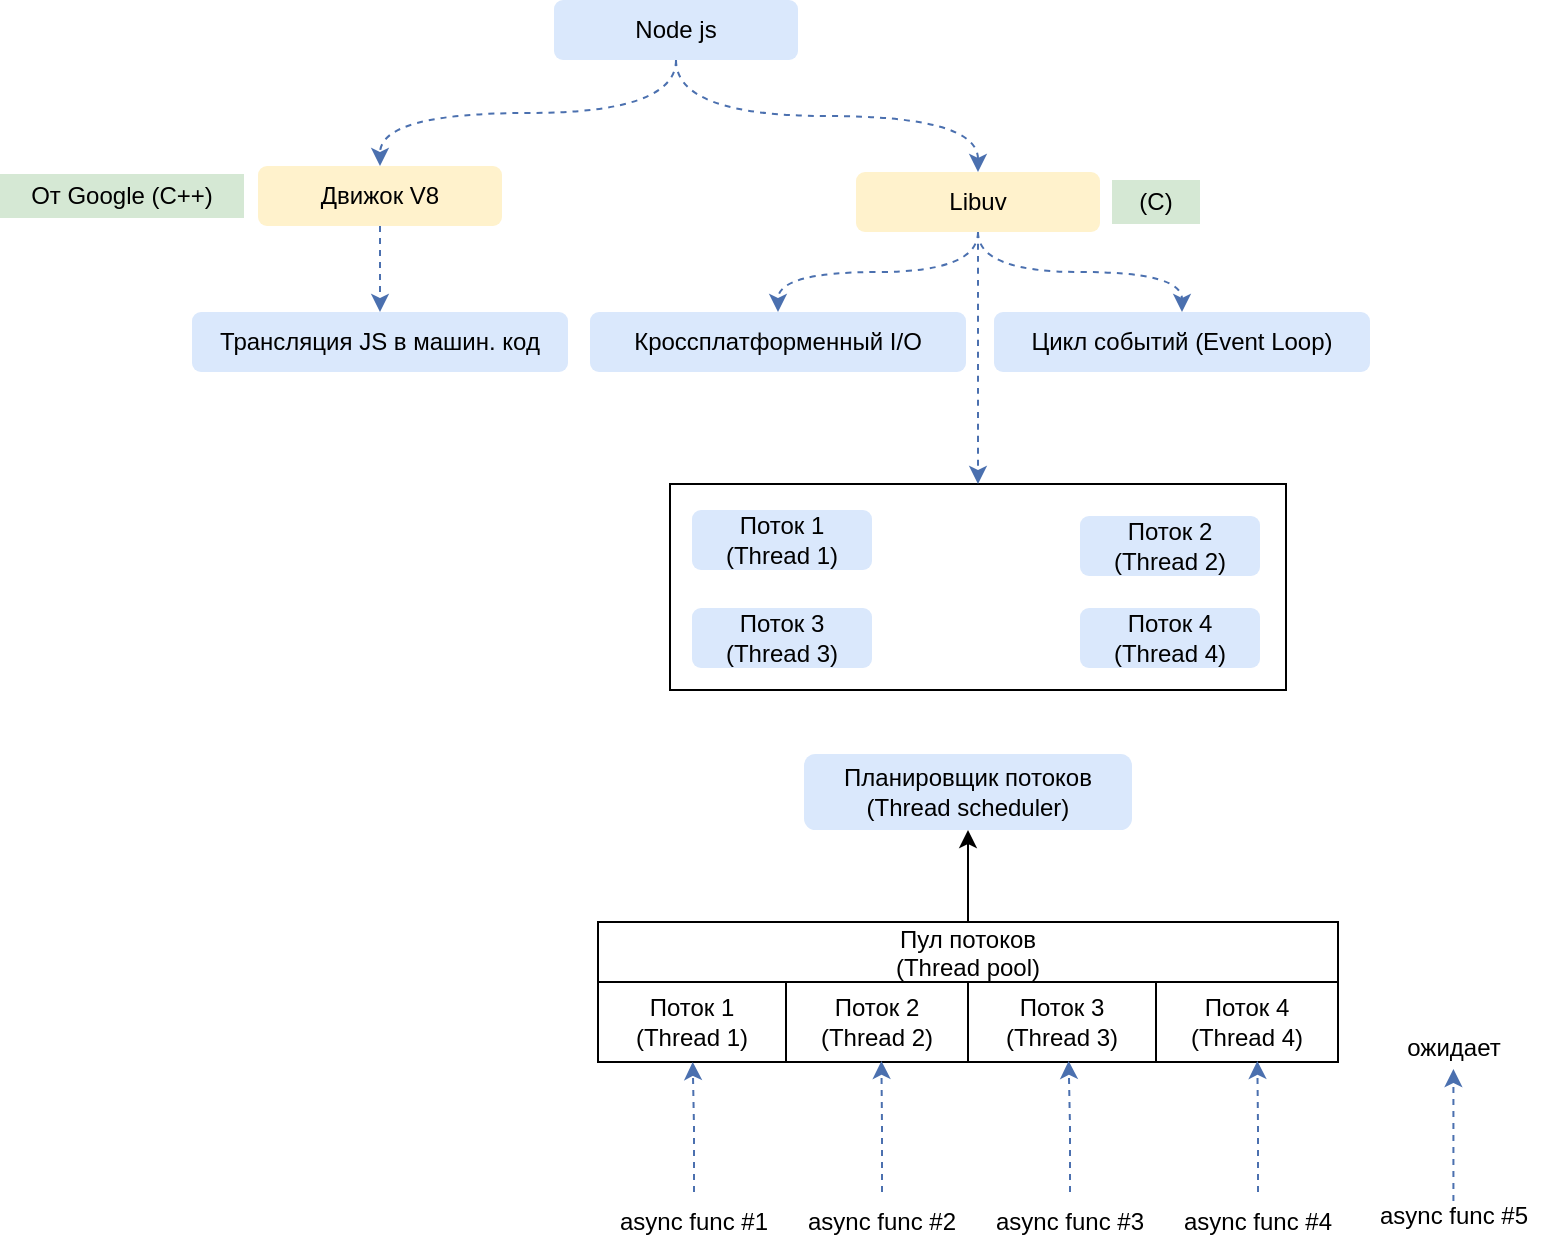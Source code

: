 <mxfile version="22.0.8" type="github" pages="4">
  <diagram name="Base" id="uNHvLHQPSVbSWbd0O0wI">
    <mxGraphModel dx="1509" dy="833" grid="0" gridSize="10" guides="1" tooltips="1" connect="1" arrows="1" fold="1" page="0" pageScale="1" pageWidth="827" pageHeight="1169" math="0" shadow="0">
      <root>
        <mxCell id="0" />
        <mxCell id="1" parent="0" />
        <mxCell id="MT1I-urq5Gg_1Ct_jJ3w-66" value="" style="rounded=0;whiteSpace=wrap;html=1;fillColor=none;" parent="1" vertex="1">
          <mxGeometry x="398" y="492" width="308" height="103" as="geometry" />
        </mxCell>
        <mxCell id="dCpth_l864fCatFrI4OX-4" style="edgeStyle=orthogonalEdgeStyle;rounded=0;orthogonalLoop=1;jettySize=auto;html=1;entryX=0.5;entryY=0;entryDx=0;entryDy=0;elbow=vertical;curved=1;dashed=1;fillColor=#1ba1e2;strokeColor=#4B70AF;exitX=0.5;exitY=1;exitDx=0;exitDy=0;" parent="1" source="dCpth_l864fCatFrI4OX-1" target="dCpth_l864fCatFrI4OX-2" edge="1">
          <mxGeometry relative="1" as="geometry" />
        </mxCell>
        <mxCell id="dCpth_l864fCatFrI4OX-1" value="Node js" style="text;html=1;strokeColor=none;fillColor=#dae8fc;align=center;verticalAlign=middle;whiteSpace=wrap;rounded=1;" parent="1" vertex="1">
          <mxGeometry x="340" y="250" width="122" height="30" as="geometry" />
        </mxCell>
        <mxCell id="MT1I-urq5Gg_1Ct_jJ3w-2" style="edgeStyle=orthogonalEdgeStyle;rounded=0;orthogonalLoop=1;jettySize=auto;html=1;entryX=0.5;entryY=0;entryDx=0;entryDy=0;strokeColor=#4B70AF;dashed=1;fillColor=#1ba1e2;" parent="1" source="dCpth_l864fCatFrI4OX-2" target="MT1I-urq5Gg_1Ct_jJ3w-1" edge="1">
          <mxGeometry relative="1" as="geometry" />
        </mxCell>
        <mxCell id="dCpth_l864fCatFrI4OX-2" value="Движок V8" style="text;html=1;strokeColor=none;fillColor=#fff2cc;align=center;verticalAlign=middle;whiteSpace=wrap;rounded=1;" parent="1" vertex="1">
          <mxGeometry x="192" y="333" width="122" height="30" as="geometry" />
        </mxCell>
        <mxCell id="MT1I-urq5Gg_1Ct_jJ3w-5" style="edgeStyle=orthogonalEdgeStyle;rounded=0;orthogonalLoop=1;jettySize=auto;html=1;entryX=0.5;entryY=0;entryDx=0;entryDy=0;strokeColor=#4B70AF;dashed=1;fillColor=#1ba1e2;curved=1;" parent="1" source="dCpth_l864fCatFrI4OX-3" target="MT1I-urq5Gg_1Ct_jJ3w-3" edge="1">
          <mxGeometry relative="1" as="geometry" />
        </mxCell>
        <mxCell id="MT1I-urq5Gg_1Ct_jJ3w-6" style="edgeStyle=orthogonalEdgeStyle;rounded=0;orthogonalLoop=1;jettySize=auto;html=1;entryX=0.5;entryY=0;entryDx=0;entryDy=0;strokeColor=#4B70AF;dashed=1;fillColor=#1ba1e2;curved=1;" parent="1" source="dCpth_l864fCatFrI4OX-3" target="MT1I-urq5Gg_1Ct_jJ3w-4" edge="1">
          <mxGeometry relative="1" as="geometry" />
        </mxCell>
        <mxCell id="MT1I-urq5Gg_1Ct_jJ3w-67" style="edgeStyle=orthogonalEdgeStyle;rounded=0;orthogonalLoop=1;jettySize=auto;html=1;entryX=0.5;entryY=0;entryDx=0;entryDy=0;strokeColor=#4B70AF;dashed=1;fillColor=#1ba1e2;curved=1;" parent="1" source="dCpth_l864fCatFrI4OX-3" target="MT1I-urq5Gg_1Ct_jJ3w-66" edge="1">
          <mxGeometry relative="1" as="geometry" />
        </mxCell>
        <mxCell id="dCpth_l864fCatFrI4OX-3" value="Libuv" style="text;html=1;strokeColor=none;fillColor=#fff2cc;align=center;verticalAlign=middle;whiteSpace=wrap;rounded=1;" parent="1" vertex="1">
          <mxGeometry x="491" y="336" width="122" height="30" as="geometry" />
        </mxCell>
        <mxCell id="dCpth_l864fCatFrI4OX-6" style="edgeStyle=orthogonalEdgeStyle;rounded=0;orthogonalLoop=1;jettySize=auto;html=1;entryX=0.5;entryY=0;entryDx=0;entryDy=0;elbow=vertical;curved=1;dashed=1;fillColor=#1ba1e2;strokeColor=#4B70AF;exitX=0.5;exitY=1;exitDx=0;exitDy=0;" parent="1" source="dCpth_l864fCatFrI4OX-1" target="dCpth_l864fCatFrI4OX-3" edge="1">
          <mxGeometry relative="1" as="geometry">
            <mxPoint x="422" y="290" as="sourcePoint" />
            <mxPoint x="291" y="339" as="targetPoint" />
          </mxGeometry>
        </mxCell>
        <mxCell id="dCpth_l864fCatFrI4OX-7" value="От Google (C++)" style="text;html=1;strokeColor=none;fillColor=#d5e8d4;align=center;verticalAlign=middle;whiteSpace=wrap;rounded=0;" parent="1" vertex="1">
          <mxGeometry x="63" y="337" width="122" height="22" as="geometry" />
        </mxCell>
        <mxCell id="dCpth_l864fCatFrI4OX-8" value="(C)" style="text;html=1;strokeColor=none;fillColor=#d5e8d4;align=center;verticalAlign=middle;whiteSpace=wrap;rounded=0;" parent="1" vertex="1">
          <mxGeometry x="619" y="340" width="44" height="22" as="geometry" />
        </mxCell>
        <mxCell id="MT1I-urq5Gg_1Ct_jJ3w-1" value="Трансляция JS в машин. код" style="text;html=1;strokeColor=none;fillColor=#dae8fc;align=center;verticalAlign=middle;whiteSpace=wrap;rounded=1;" parent="1" vertex="1">
          <mxGeometry x="159" y="406" width="188" height="30" as="geometry" />
        </mxCell>
        <mxCell id="MT1I-urq5Gg_1Ct_jJ3w-3" value="Кроссплатформенный I/O" style="text;html=1;strokeColor=none;fillColor=#dae8fc;align=center;verticalAlign=middle;whiteSpace=wrap;rounded=1;" parent="1" vertex="1">
          <mxGeometry x="358" y="406" width="188" height="30" as="geometry" />
        </mxCell>
        <mxCell id="MT1I-urq5Gg_1Ct_jJ3w-4" value="Цикл событий (Event Loop)" style="text;html=1;strokeColor=none;fillColor=#dae8fc;align=center;verticalAlign=middle;whiteSpace=wrap;rounded=1;" parent="1" vertex="1">
          <mxGeometry x="560" y="406" width="188" height="30" as="geometry" />
        </mxCell>
        <mxCell id="MT1I-urq5Gg_1Ct_jJ3w-62" value="Поток 1&lt;br&gt;(Thread 1)" style="text;html=1;strokeColor=none;fillColor=#dae8fc;align=center;verticalAlign=middle;whiteSpace=wrap;rounded=1;" parent="1" vertex="1">
          <mxGeometry x="409" y="505" width="90" height="30" as="geometry" />
        </mxCell>
        <mxCell id="MT1I-urq5Gg_1Ct_jJ3w-63" value="Поток 2&lt;br&gt;(Thread 2)" style="text;html=1;strokeColor=none;fillColor=#dae8fc;align=center;verticalAlign=middle;whiteSpace=wrap;rounded=1;" parent="1" vertex="1">
          <mxGeometry x="603" y="508" width="90" height="30" as="geometry" />
        </mxCell>
        <mxCell id="MT1I-urq5Gg_1Ct_jJ3w-64" value="Поток 3&lt;br&gt;(Thread 3)" style="text;html=1;strokeColor=none;fillColor=#dae8fc;align=center;verticalAlign=middle;whiteSpace=wrap;rounded=1;" parent="1" vertex="1">
          <mxGeometry x="409" y="554" width="90" height="30" as="geometry" />
        </mxCell>
        <mxCell id="MT1I-urq5Gg_1Ct_jJ3w-65" value="Поток 4&lt;br&gt;(Thread 4)" style="text;html=1;strokeColor=none;fillColor=#dae8fc;align=center;verticalAlign=middle;whiteSpace=wrap;rounded=1;" parent="1" vertex="1">
          <mxGeometry x="603" y="554" width="90" height="30" as="geometry" />
        </mxCell>
        <mxCell id="MT1I-urq5Gg_1Ct_jJ3w-68" value="Планировщик потоков&lt;br&gt;(Thread scheduler)" style="text;html=1;strokeColor=none;fillColor=#dae8fc;align=center;verticalAlign=middle;whiteSpace=wrap;rounded=1;" parent="1" vertex="1">
          <mxGeometry x="465" y="627" width="164" height="38" as="geometry" />
        </mxCell>
        <mxCell id="MT1I-urq5Gg_1Ct_jJ3w-97" style="edgeStyle=orthogonalEdgeStyle;rounded=0;orthogonalLoop=1;jettySize=auto;html=1;entryX=0.5;entryY=1;entryDx=0;entryDy=0;" parent="1" source="MT1I-urq5Gg_1Ct_jJ3w-91" target="MT1I-urq5Gg_1Ct_jJ3w-68" edge="1">
          <mxGeometry relative="1" as="geometry" />
        </mxCell>
        <mxCell id="MT1I-urq5Gg_1Ct_jJ3w-91" value="Пул потоков&#xa;(Thread pool)" style="shape=table;startSize=30;container=1;collapsible=0;childLayout=tableLayout;" parent="1" vertex="1">
          <mxGeometry x="362" y="711" width="370" height="70" as="geometry" />
        </mxCell>
        <mxCell id="MT1I-urq5Gg_1Ct_jJ3w-92" value="" style="shape=tableRow;horizontal=0;startSize=0;swimlaneHead=0;swimlaneBody=0;strokeColor=inherit;top=0;left=0;bottom=0;right=0;collapsible=0;dropTarget=0;fillColor=none;points=[[0,0.5],[1,0.5]];portConstraint=eastwest;" parent="MT1I-urq5Gg_1Ct_jJ3w-91" vertex="1">
          <mxGeometry y="30" width="370" height="40" as="geometry" />
        </mxCell>
        <mxCell id="MT1I-urq5Gg_1Ct_jJ3w-93" value="Поток 1&lt;br&gt;(Thread 1)" style="shape=partialRectangle;html=1;whiteSpace=wrap;connectable=0;strokeColor=inherit;overflow=hidden;fillColor=none;top=0;left=0;bottom=0;right=0;pointerEvents=1;" parent="MT1I-urq5Gg_1Ct_jJ3w-92" vertex="1">
          <mxGeometry width="94" height="40" as="geometry">
            <mxRectangle width="94" height="40" as="alternateBounds" />
          </mxGeometry>
        </mxCell>
        <mxCell id="MT1I-urq5Gg_1Ct_jJ3w-94" value="Поток 2&lt;br style=&quot;border-color: var(--border-color);&quot;&gt;(Thread 2)" style="shape=partialRectangle;html=1;whiteSpace=wrap;connectable=0;strokeColor=inherit;overflow=hidden;fillColor=none;top=0;left=0;bottom=0;right=0;pointerEvents=1;" parent="MT1I-urq5Gg_1Ct_jJ3w-92" vertex="1">
          <mxGeometry x="94" width="91" height="40" as="geometry">
            <mxRectangle width="91" height="40" as="alternateBounds" />
          </mxGeometry>
        </mxCell>
        <mxCell id="MT1I-urq5Gg_1Ct_jJ3w-95" value="Поток 3&lt;br style=&quot;border-color: var(--border-color);&quot;&gt;(Thread 3)" style="shape=partialRectangle;html=1;whiteSpace=wrap;connectable=0;strokeColor=inherit;overflow=hidden;fillColor=none;top=0;left=0;bottom=0;right=0;pointerEvents=1;" parent="MT1I-urq5Gg_1Ct_jJ3w-92" vertex="1">
          <mxGeometry x="185" width="94" height="40" as="geometry">
            <mxRectangle width="94" height="40" as="alternateBounds" />
          </mxGeometry>
        </mxCell>
        <mxCell id="MT1I-urq5Gg_1Ct_jJ3w-96" value="Поток 4&lt;br style=&quot;border-color: var(--border-color);&quot;&gt;(Thread 4)" style="shape=partialRectangle;html=1;whiteSpace=wrap;connectable=0;strokeColor=inherit;overflow=hidden;fillColor=none;top=0;left=0;bottom=0;right=0;pointerEvents=1;" parent="MT1I-urq5Gg_1Ct_jJ3w-92" vertex="1">
          <mxGeometry x="279" width="91" height="40" as="geometry">
            <mxRectangle width="91" height="40" as="alternateBounds" />
          </mxGeometry>
        </mxCell>
        <mxCell id="MT1I-urq5Gg_1Ct_jJ3w-98" value="async func #1" style="text;html=1;strokeColor=none;fillColor=none;align=center;verticalAlign=middle;whiteSpace=wrap;rounded=0;" parent="1" vertex="1">
          <mxGeometry x="367" y="846" width="86" height="30" as="geometry" />
        </mxCell>
        <mxCell id="MT1I-urq5Gg_1Ct_jJ3w-101" value="async func #2" style="text;html=1;strokeColor=none;fillColor=none;align=center;verticalAlign=middle;whiteSpace=wrap;rounded=0;" parent="1" vertex="1">
          <mxGeometry x="461" y="846" width="86" height="30" as="geometry" />
        </mxCell>
        <mxCell id="MT1I-urq5Gg_1Ct_jJ3w-102" value="async func #3" style="text;html=1;strokeColor=none;fillColor=none;align=center;verticalAlign=middle;whiteSpace=wrap;rounded=0;" parent="1" vertex="1">
          <mxGeometry x="555" y="846" width="86" height="30" as="geometry" />
        </mxCell>
        <mxCell id="MT1I-urq5Gg_1Ct_jJ3w-103" value="async func #4" style="text;html=1;strokeColor=none;fillColor=none;align=center;verticalAlign=middle;whiteSpace=wrap;rounded=0;" parent="1" vertex="1">
          <mxGeometry x="649" y="846" width="86" height="30" as="geometry" />
        </mxCell>
        <mxCell id="MT1I-urq5Gg_1Ct_jJ3w-104" style="edgeStyle=orthogonalEdgeStyle;rounded=0;orthogonalLoop=1;jettySize=auto;html=1;entryX=0.128;entryY=1;entryDx=0;entryDy=0;entryPerimeter=0;strokeColor=#4B70AF;dashed=1;fillColor=#1ba1e2;" parent="1" source="MT1I-urq5Gg_1Ct_jJ3w-98" target="MT1I-urq5Gg_1Ct_jJ3w-92" edge="1">
          <mxGeometry relative="1" as="geometry" />
        </mxCell>
        <mxCell id="MT1I-urq5Gg_1Ct_jJ3w-105" style="edgeStyle=orthogonalEdgeStyle;rounded=0;orthogonalLoop=1;jettySize=auto;html=1;entryX=0.383;entryY=0.986;entryDx=0;entryDy=0;entryPerimeter=0;strokeColor=#4B70AF;dashed=1;fillColor=#1ba1e2;" parent="1" source="MT1I-urq5Gg_1Ct_jJ3w-101" target="MT1I-urq5Gg_1Ct_jJ3w-92" edge="1">
          <mxGeometry relative="1" as="geometry" />
        </mxCell>
        <mxCell id="MT1I-urq5Gg_1Ct_jJ3w-106" style="edgeStyle=orthogonalEdgeStyle;rounded=0;orthogonalLoop=1;jettySize=auto;html=1;entryX=0.636;entryY=0.986;entryDx=0;entryDy=0;entryPerimeter=0;strokeColor=#4B70AF;dashed=1;fillColor=#1ba1e2;" parent="1" source="MT1I-urq5Gg_1Ct_jJ3w-102" target="MT1I-urq5Gg_1Ct_jJ3w-92" edge="1">
          <mxGeometry relative="1" as="geometry" />
        </mxCell>
        <mxCell id="MT1I-urq5Gg_1Ct_jJ3w-107" style="edgeStyle=orthogonalEdgeStyle;rounded=0;orthogonalLoop=1;jettySize=auto;html=1;entryX=0.891;entryY=0.986;entryDx=0;entryDy=0;entryPerimeter=0;strokeColor=#4B70AF;dashed=1;fillColor=#1ba1e2;" parent="1" source="MT1I-urq5Gg_1Ct_jJ3w-103" target="MT1I-urq5Gg_1Ct_jJ3w-92" edge="1">
          <mxGeometry relative="1" as="geometry" />
        </mxCell>
        <mxCell id="MT1I-urq5Gg_1Ct_jJ3w-108" value="async func #5" style="text;html=1;strokeColor=none;fillColor=none;align=center;verticalAlign=middle;whiteSpace=wrap;rounded=0;" parent="1" vertex="1">
          <mxGeometry x="747" y="843" width="86" height="30" as="geometry" />
        </mxCell>
        <mxCell id="MT1I-urq5Gg_1Ct_jJ3w-109" style="edgeStyle=orthogonalEdgeStyle;rounded=0;orthogonalLoop=1;jettySize=auto;html=1;entryX=0.891;entryY=0.986;entryDx=0;entryDy=0;entryPerimeter=0;strokeColor=#4B70AF;dashed=1;fillColor=#1ba1e2;" parent="1" edge="1">
          <mxGeometry relative="1" as="geometry">
            <mxPoint x="789.71" y="850.5" as="sourcePoint" />
            <mxPoint x="789.71" y="784.5" as="targetPoint" />
          </mxGeometry>
        </mxCell>
        <mxCell id="MT1I-urq5Gg_1Ct_jJ3w-110" value="ожидает" style="text;html=1;strokeColor=none;fillColor=none;align=center;verticalAlign=middle;whiteSpace=wrap;rounded=0;" parent="1" vertex="1">
          <mxGeometry x="747" y="759" width="86" height="30" as="geometry" />
        </mxCell>
      </root>
    </mxGraphModel>
  </diagram>
  <diagram id="3XLNBCu2wZNsjVtBBPG6" name="Потоки">
    <mxGraphModel dx="634" dy="791" grid="0" gridSize="10" guides="1" tooltips="1" connect="1" arrows="1" fold="1" page="0" pageScale="1" pageWidth="827" pageHeight="1169" math="0" shadow="0">
      <root>
        <mxCell id="0" />
        <mxCell id="1" parent="0" />
        <mxCell id="OXsj21ffFN1zFa57V4xB-1" value="" style="rounded=0;whiteSpace=wrap;html=1;fillColor=none;" vertex="1" parent="1">
          <mxGeometry x="1306" y="318" width="349" height="39" as="geometry" />
        </mxCell>
        <mxCell id="OXsj21ffFN1zFa57V4xB-2" value="" style="rounded=0;whiteSpace=wrap;html=1;fillColor=none;" vertex="1" parent="1">
          <mxGeometry x="1295" y="637.5" width="414" height="39" as="geometry" />
        </mxCell>
        <mxCell id="OXsj21ffFN1zFa57V4xB-3" value="Блокирующий ввод/вывод. Многопоточность" style="text;html=1;strokeColor=none;fillColor=#d5e8d4;align=center;verticalAlign=middle;whiteSpace=wrap;rounded=1;" vertex="1" parent="1">
          <mxGeometry x="1062" y="263" width="274" height="30" as="geometry" />
        </mxCell>
        <mxCell id="OXsj21ffFN1zFa57V4xB-4" style="edgeStyle=orthogonalEdgeStyle;rounded=0;orthogonalLoop=1;jettySize=auto;html=1;entryX=0;entryY=0.5;entryDx=0;entryDy=0;strokeColor=#4B70AF;dashed=1;fillColor=#1ba1e2;curved=1;" edge="1" parent="1" source="OXsj21ffFN1zFa57V4xB-7" target="OXsj21ffFN1zFa57V4xB-1">
          <mxGeometry relative="1" as="geometry" />
        </mxCell>
        <mxCell id="OXsj21ffFN1zFa57V4xB-5" style="edgeStyle=orthogonalEdgeStyle;rounded=0;orthogonalLoop=1;jettySize=auto;html=1;entryX=0;entryY=0.5;entryDx=0;entryDy=0;strokeColor=#4B70AF;dashed=1;fillColor=#1ba1e2;curved=1;" edge="1" parent="1" source="OXsj21ffFN1zFa57V4xB-7" target="OXsj21ffFN1zFa57V4xB-19">
          <mxGeometry relative="1" as="geometry" />
        </mxCell>
        <mxCell id="OXsj21ffFN1zFa57V4xB-6" style="edgeStyle=orthogonalEdgeStyle;rounded=0;orthogonalLoop=1;jettySize=auto;html=1;entryX=0;entryY=0.5;entryDx=0;entryDy=0;strokeColor=#4B70AF;dashed=1;fillColor=#1ba1e2;curved=1;" edge="1" parent="1" source="OXsj21ffFN1zFa57V4xB-7" target="OXsj21ffFN1zFa57V4xB-20">
          <mxGeometry relative="1" as="geometry" />
        </mxCell>
        <mxCell id="OXsj21ffFN1zFa57V4xB-7" value="Сервер" style="text;html=1;strokeColor=none;fillColor=#fff2cc;align=center;verticalAlign=middle;whiteSpace=wrap;rounded=1;fontStyle=1" vertex="1" parent="1">
          <mxGeometry x="1147" y="316" width="122" height="176" as="geometry" />
        </mxCell>
        <mxCell id="OXsj21ffFN1zFa57V4xB-8" value="" style="endArrow=classic;html=1;rounded=0;entryX=0;entryY=0.25;entryDx=0;entryDy=0;" edge="1" parent="1" target="OXsj21ffFN1zFa57V4xB-7">
          <mxGeometry width="50" height="50" relative="1" as="geometry">
            <mxPoint x="1076" y="360" as="sourcePoint" />
            <mxPoint x="1128" y="359" as="targetPoint" />
          </mxGeometry>
        </mxCell>
        <mxCell id="OXsj21ffFN1zFa57V4xB-9" value="Соединение 1" style="edgeLabel;html=1;align=center;verticalAlign=middle;resizable=0;points=[];" vertex="1" connectable="0" parent="OXsj21ffFN1zFa57V4xB-8">
          <mxGeometry x="-0.132" y="-1" relative="1" as="geometry">
            <mxPoint x="-9" y="-13" as="offset" />
          </mxGeometry>
        </mxCell>
        <mxCell id="OXsj21ffFN1zFa57V4xB-10" value="" style="endArrow=classic;html=1;rounded=0;entryX=0;entryY=0.25;entryDx=0;entryDy=0;" edge="1" parent="1">
          <mxGeometry width="50" height="50" relative="1" as="geometry">
            <mxPoint x="1076" y="399" as="sourcePoint" />
            <mxPoint x="1147" y="399" as="targetPoint" />
          </mxGeometry>
        </mxCell>
        <mxCell id="OXsj21ffFN1zFa57V4xB-11" value="Соединение 2" style="edgeLabel;html=1;align=center;verticalAlign=middle;resizable=0;points=[];" vertex="1" connectable="0" parent="OXsj21ffFN1zFa57V4xB-10">
          <mxGeometry x="-0.132" y="-1" relative="1" as="geometry">
            <mxPoint x="-9" y="-13" as="offset" />
          </mxGeometry>
        </mxCell>
        <mxCell id="OXsj21ffFN1zFa57V4xB-12" value="" style="endArrow=classic;html=1;rounded=0;entryX=0;entryY=0.25;entryDx=0;entryDy=0;" edge="1" parent="1">
          <mxGeometry width="50" height="50" relative="1" as="geometry">
            <mxPoint x="1076" y="443" as="sourcePoint" />
            <mxPoint x="1147" y="443" as="targetPoint" />
          </mxGeometry>
        </mxCell>
        <mxCell id="OXsj21ffFN1zFa57V4xB-13" value="Соединение 3" style="edgeLabel;html=1;align=center;verticalAlign=middle;resizable=0;points=[];" vertex="1" connectable="0" parent="OXsj21ffFN1zFa57V4xB-12">
          <mxGeometry x="-0.132" y="-1" relative="1" as="geometry">
            <mxPoint x="-9" y="-13" as="offset" />
          </mxGeometry>
        </mxCell>
        <mxCell id="OXsj21ffFN1zFa57V4xB-14" value="Обработка данных 1" style="text;html=1;strokeColor=none;fillColor=#dae8fc;align=center;verticalAlign=middle;whiteSpace=wrap;rounded=1;" vertex="1" parent="1">
          <mxGeometry x="1309" y="322" width="145" height="30" as="geometry" />
        </mxCell>
        <mxCell id="OXsj21ffFN1zFa57V4xB-15" value="Поток 1 (Thread 1)" style="text;html=1;strokeColor=none;fillColor=none;align=center;verticalAlign=middle;whiteSpace=wrap;rounded=0;" vertex="1" parent="1">
          <mxGeometry x="1310" y="292" width="116" height="30" as="geometry" />
        </mxCell>
        <mxCell id="OXsj21ffFN1zFa57V4xB-16" value="Обработка данных 2" style="text;html=1;strokeColor=none;fillColor=#dae8fc;align=center;verticalAlign=middle;whiteSpace=wrap;rounded=1;" vertex="1" parent="1">
          <mxGeometry x="1505" y="322" width="145" height="30" as="geometry" />
        </mxCell>
        <mxCell id="OXsj21ffFN1zFa57V4xB-17" value="Обработка данных 3" style="text;html=1;strokeColor=none;fillColor=#dae8fc;align=center;verticalAlign=middle;whiteSpace=wrap;rounded=1;" vertex="1" parent="1">
          <mxGeometry x="1406" y="389" width="145" height="30" as="geometry" />
        </mxCell>
        <mxCell id="OXsj21ffFN1zFa57V4xB-18" value="Обработка данных 4" style="text;html=1;strokeColor=none;fillColor=#dae8fc;align=center;verticalAlign=middle;whiteSpace=wrap;rounded=1;" vertex="1" parent="1">
          <mxGeometry x="1310" y="455" width="145" height="30" as="geometry" />
        </mxCell>
        <mxCell id="OXsj21ffFN1zFa57V4xB-19" value="" style="rounded=0;whiteSpace=wrap;html=1;fillColor=none;" vertex="1" parent="1">
          <mxGeometry x="1306" y="384.5" width="349" height="39" as="geometry" />
        </mxCell>
        <mxCell id="OXsj21ffFN1zFa57V4xB-20" value="" style="rounded=0;whiteSpace=wrap;html=1;fillColor=none;" vertex="1" parent="1">
          <mxGeometry x="1306" y="450.5" width="349" height="39" as="geometry" />
        </mxCell>
        <mxCell id="OXsj21ffFN1zFa57V4xB-21" value="" style="rounded=0;whiteSpace=wrap;html=1;sketch=1;curveFitting=1;jiggle=2;fillColor=#f8cecc;strokeColor=#b85450;" vertex="1" parent="1">
          <mxGeometry x="1460" y="324.5" width="41" height="25" as="geometry" />
        </mxCell>
        <mxCell id="OXsj21ffFN1zFa57V4xB-22" value="" style="rounded=0;whiteSpace=wrap;html=1;sketch=1;curveFitting=1;jiggle=2;fillColor=#f8cecc;strokeColor=#b85450;" vertex="1" parent="1">
          <mxGeometry x="1310" y="391.5" width="87" height="25" as="geometry" />
        </mxCell>
        <mxCell id="OXsj21ffFN1zFa57V4xB-23" value="" style="rounded=0;whiteSpace=wrap;html=1;sketch=1;curveFitting=1;jiggle=2;fillColor=#f8cecc;strokeColor=#b85450;" vertex="1" parent="1">
          <mxGeometry x="1560" y="391.5" width="87" height="25" as="geometry" />
        </mxCell>
        <mxCell id="OXsj21ffFN1zFa57V4xB-24" value="" style="rounded=0;whiteSpace=wrap;html=1;sketch=1;curveFitting=1;jiggle=2;fillColor=#f8cecc;strokeColor=#b85450;" vertex="1" parent="1">
          <mxGeometry x="1460" y="457.5" width="188" height="25" as="geometry" />
        </mxCell>
        <mxCell id="OXsj21ffFN1zFa57V4xB-25" value="Неблокирующий ввод/вывод" style="text;html=1;strokeColor=none;fillColor=#d5e8d4;align=center;verticalAlign=middle;whiteSpace=wrap;rounded=1;" vertex="1" parent="1">
          <mxGeometry x="1051" y="516" width="187" height="30" as="geometry" />
        </mxCell>
        <mxCell id="OXsj21ffFN1zFa57V4xB-26" style="edgeStyle=orthogonalEdgeStyle;rounded=0;orthogonalLoop=1;jettySize=auto;html=1;entryX=0;entryY=0.5;entryDx=0;entryDy=0;strokeColor=#4B70AF;dashed=1;fillColor=#1ba1e2;curved=1;" edge="1" parent="1" source="OXsj21ffFN1zFa57V4xB-27" target="OXsj21ffFN1zFa57V4xB-2">
          <mxGeometry relative="1" as="geometry" />
        </mxCell>
        <mxCell id="OXsj21ffFN1zFa57V4xB-27" value="Сервер" style="text;html=1;strokeColor=none;fillColor=#fff2cc;align=center;verticalAlign=middle;whiteSpace=wrap;rounded=1;fontStyle=1" vertex="1" parent="1">
          <mxGeometry x="1136" y="569" width="122" height="176" as="geometry" />
        </mxCell>
        <mxCell id="OXsj21ffFN1zFa57V4xB-28" value="" style="endArrow=classic;html=1;rounded=0;entryX=0;entryY=0.25;entryDx=0;entryDy=0;" edge="1" parent="1" target="OXsj21ffFN1zFa57V4xB-27">
          <mxGeometry width="50" height="50" relative="1" as="geometry">
            <mxPoint x="1065" y="613" as="sourcePoint" />
            <mxPoint x="1117" y="612" as="targetPoint" />
          </mxGeometry>
        </mxCell>
        <mxCell id="OXsj21ffFN1zFa57V4xB-29" value="Соединение 1" style="edgeLabel;html=1;align=center;verticalAlign=middle;resizable=0;points=[];" vertex="1" connectable="0" parent="OXsj21ffFN1zFa57V4xB-28">
          <mxGeometry x="-0.132" y="-1" relative="1" as="geometry">
            <mxPoint x="-9" y="-13" as="offset" />
          </mxGeometry>
        </mxCell>
        <mxCell id="OXsj21ffFN1zFa57V4xB-30" value="" style="endArrow=classic;html=1;rounded=0;entryX=0;entryY=0.25;entryDx=0;entryDy=0;" edge="1" parent="1">
          <mxGeometry width="50" height="50" relative="1" as="geometry">
            <mxPoint x="1065" y="652" as="sourcePoint" />
            <mxPoint x="1136" y="652" as="targetPoint" />
          </mxGeometry>
        </mxCell>
        <mxCell id="OXsj21ffFN1zFa57V4xB-31" value="Соединение 2" style="edgeLabel;html=1;align=center;verticalAlign=middle;resizable=0;points=[];" vertex="1" connectable="0" parent="OXsj21ffFN1zFa57V4xB-30">
          <mxGeometry x="-0.132" y="-1" relative="1" as="geometry">
            <mxPoint x="-9" y="-13" as="offset" />
          </mxGeometry>
        </mxCell>
        <mxCell id="OXsj21ffFN1zFa57V4xB-32" value="" style="endArrow=classic;html=1;rounded=0;entryX=0;entryY=0.25;entryDx=0;entryDy=0;" edge="1" parent="1">
          <mxGeometry width="50" height="50" relative="1" as="geometry">
            <mxPoint x="1065" y="696" as="sourcePoint" />
            <mxPoint x="1136" y="696" as="targetPoint" />
          </mxGeometry>
        </mxCell>
        <mxCell id="OXsj21ffFN1zFa57V4xB-33" value="Соединение 3" style="edgeLabel;html=1;align=center;verticalAlign=middle;resizable=0;points=[];" vertex="1" connectable="0" parent="OXsj21ffFN1zFa57V4xB-32">
          <mxGeometry x="-0.132" y="-1" relative="1" as="geometry">
            <mxPoint x="-9" y="-13" as="offset" />
          </mxGeometry>
        </mxCell>
        <mxCell id="OXsj21ffFN1zFa57V4xB-34" value="Обработка данных 1" style="text;html=1;strokeColor=none;fillColor=#dae8fc;align=center;verticalAlign=middle;whiteSpace=wrap;rounded=1;" vertex="1" parent="1">
          <mxGeometry x="1302" y="642" width="126" height="30" as="geometry" />
        </mxCell>
        <mxCell id="OXsj21ffFN1zFa57V4xB-35" value="Главный поток (Main Thread)" style="text;html=1;strokeColor=none;fillColor=none;align=center;verticalAlign=middle;whiteSpace=wrap;rounded=0;" vertex="1" parent="1">
          <mxGeometry x="1295.5" y="603" width="178.5" height="30" as="geometry" />
        </mxCell>
        <mxCell id="OXsj21ffFN1zFa57V4xB-36" value="Поток 2 (Thread 2)" style="text;html=1;strokeColor=none;fillColor=none;align=center;verticalAlign=middle;whiteSpace=wrap;rounded=0;" vertex="1" parent="1">
          <mxGeometry x="1306" y="361.5" width="116" height="30" as="geometry" />
        </mxCell>
        <mxCell id="OXsj21ffFN1zFa57V4xB-37" value="Поток 3 (Thread 3)" style="text;html=1;strokeColor=none;fillColor=none;align=center;verticalAlign=middle;whiteSpace=wrap;rounded=0;" vertex="1" parent="1">
          <mxGeometry x="1306" y="427.5" width="116" height="30" as="geometry" />
        </mxCell>
        <mxCell id="OXsj21ffFN1zFa57V4xB-38" value="Обработка данных 2" style="text;html=1;strokeColor=none;fillColor=#dae8fc;align=center;verticalAlign=middle;whiteSpace=wrap;rounded=1;" vertex="1" parent="1">
          <mxGeometry x="1441" y="642" width="126" height="30" as="geometry" />
        </mxCell>
        <mxCell id="OXsj21ffFN1zFa57V4xB-39" value="Обработка данных 3" style="text;html=1;strokeColor=none;fillColor=#dae8fc;align=center;verticalAlign=middle;whiteSpace=wrap;rounded=1;" vertex="1" parent="1">
          <mxGeometry x="1579" y="642" width="126" height="30" as="geometry" />
        </mxCell>
        <mxCell id="OXsj21ffFN1zFa57V4xB-40" value="" style="rounded=0;whiteSpace=wrap;html=1;sketch=1;curveFitting=1;jiggle=2;fillColor=#f8cecc;strokeColor=#b85450;" vertex="1" parent="1">
          <mxGeometry x="1431" y="644.5" width="5" height="25" as="geometry" />
        </mxCell>
        <mxCell id="OXsj21ffFN1zFa57V4xB-41" value="" style="rounded=0;whiteSpace=wrap;html=1;sketch=1;curveFitting=1;jiggle=2;fillColor=#f8cecc;strokeColor=#b85450;" vertex="1" parent="1">
          <mxGeometry x="1570" y="644.5" width="5" height="25" as="geometry" />
        </mxCell>
      </root>
    </mxGraphModel>
  </diagram>
  <diagram id="0T8hxFrC3q7nJ-ngPYc3" name="Процессы">
    <mxGraphModel dx="193" dy="989" grid="0" gridSize="10" guides="1" tooltips="1" connect="1" arrows="1" fold="1" page="0" pageScale="1" pageWidth="827" pageHeight="1169" math="0" shadow="0">
      <root>
        <mxCell id="0" />
        <mxCell id="1" parent="0" />
        <mxCell id="So6UkYScIVDed7PasbUJ-1" style="edgeStyle=orthogonalEdgeStyle;rounded=0;orthogonalLoop=1;jettySize=auto;html=1;entryX=0.5;entryY=1;entryDx=0;entryDy=0;" edge="1" parent="1" source="So6UkYScIVDed7PasbUJ-3" target="So6UkYScIVDed7PasbUJ-32">
          <mxGeometry relative="1" as="geometry">
            <Array as="points">
              <mxPoint x="2001" y="518" />
              <mxPoint x="2457" y="518" />
            </Array>
          </mxGeometry>
        </mxCell>
        <mxCell id="So6UkYScIVDed7PasbUJ-2" value="2" style="edgeLabel;html=1;align=center;verticalAlign=middle;resizable=0;points=[];" vertex="1" connectable="0" parent="So6UkYScIVDed7PasbUJ-1">
          <mxGeometry x="-0.008" relative="1" as="geometry">
            <mxPoint as="offset" />
          </mxGeometry>
        </mxCell>
        <mxCell id="So6UkYScIVDed7PasbUJ-3" value="" style="rounded=0;whiteSpace=wrap;html=1;fillColor=none;" vertex="1" parent="1">
          <mxGeometry x="1875" y="402" width="251" height="97" as="geometry" />
        </mxCell>
        <mxCell id="So6UkYScIVDed7PasbUJ-4" style="edgeStyle=orthogonalEdgeStyle;rounded=0;orthogonalLoop=1;jettySize=auto;html=1;entryX=0.5;entryY=0;entryDx=0;entryDy=0;exitX=0;exitY=0.5;exitDx=0;exitDy=0;" edge="1" parent="1" source="So6UkYScIVDed7PasbUJ-6" target="So6UkYScIVDed7PasbUJ-3">
          <mxGeometry relative="1" as="geometry" />
        </mxCell>
        <mxCell id="So6UkYScIVDed7PasbUJ-5" value="1" style="edgeLabel;html=1;align=center;verticalAlign=middle;resizable=0;points=[];" vertex="1" connectable="0" parent="So6UkYScIVDed7PasbUJ-4">
          <mxGeometry x="-0.493" relative="1" as="geometry">
            <mxPoint x="1" y="-6" as="offset" />
          </mxGeometry>
        </mxCell>
        <mxCell id="So6UkYScIVDed7PasbUJ-6" value="" style="rounded=0;whiteSpace=wrap;html=1;fillColor=none;" vertex="1" parent="1">
          <mxGeometry x="2046" y="263" width="349" height="85" as="geometry" />
        </mxCell>
        <mxCell id="So6UkYScIVDed7PasbUJ-7" value="Приложение" style="text;html=1;strokeColor=none;fillColor=none;align=center;verticalAlign=middle;whiteSpace=wrap;rounded=0;" vertex="1" parent="1">
          <mxGeometry x="2190.5" y="263" width="60" height="30" as="geometry" />
        </mxCell>
        <mxCell id="So6UkYScIVDed7PasbUJ-8" value="Запрос ввода/вывода" style="text;html=1;strokeColor=none;fillColor=#dae8fc;align=center;verticalAlign=middle;whiteSpace=wrap;rounded=1;" vertex="1" parent="1">
          <mxGeometry x="2063" y="300" width="135" height="30" as="geometry" />
        </mxCell>
        <mxCell id="So6UkYScIVDed7PasbUJ-9" style="edgeStyle=orthogonalEdgeStyle;rounded=0;orthogonalLoop=1;jettySize=auto;html=1;entryX=1;entryY=0.5;entryDx=0;entryDy=0;" edge="1" parent="1" source="So6UkYScIVDed7PasbUJ-11" target="So6UkYScIVDed7PasbUJ-8">
          <mxGeometry relative="1" as="geometry" />
        </mxCell>
        <mxCell id="So6UkYScIVDed7PasbUJ-10" value="5b" style="edgeLabel;html=1;align=center;verticalAlign=middle;resizable=0;points=[];" vertex="1" connectable="0" parent="So6UkYScIVDed7PasbUJ-9">
          <mxGeometry x="0.237" relative="1" as="geometry">
            <mxPoint as="offset" />
          </mxGeometry>
        </mxCell>
        <mxCell id="So6UkYScIVDed7PasbUJ-11" value="Обработка" style="text;html=1;strokeColor=none;fillColor=#dae8fc;align=center;verticalAlign=middle;whiteSpace=wrap;rounded=1;" vertex="1" parent="1">
          <mxGeometry x="2260" y="300" width="91" height="30" as="geometry" />
        </mxCell>
        <mxCell id="So6UkYScIVDed7PasbUJ-12" value="Демультиплексор событий" style="text;html=1;strokeColor=none;fillColor=none;align=center;verticalAlign=middle;whiteSpace=wrap;rounded=0;" vertex="1" parent="1">
          <mxGeometry x="1912" y="405" width="177" height="14" as="geometry" />
        </mxCell>
        <mxCell id="So6UkYScIVDed7PasbUJ-13" value="" style="rounded=0;whiteSpace=wrap;html=1;fillColor=none;" vertex="1" parent="1">
          <mxGeometry x="1885.5" y="423.5" width="230" height="28" as="geometry" />
        </mxCell>
        <mxCell id="So6UkYScIVDed7PasbUJ-14" value="Реусрс" style="text;html=1;strokeColor=default;fillColor=none;align=center;verticalAlign=middle;whiteSpace=wrap;rounded=0;" vertex="1" parent="1">
          <mxGeometry x="1891" y="426" width="65" height="23" as="geometry" />
        </mxCell>
        <mxCell id="So6UkYScIVDed7PasbUJ-15" value="Операция" style="text;html=1;strokeColor=default;fillColor=none;align=center;verticalAlign=middle;whiteSpace=wrap;rounded=0;" vertex="1" parent="1">
          <mxGeometry x="1963" y="426" width="65" height="23" as="geometry" />
        </mxCell>
        <mxCell id="So6UkYScIVDed7PasbUJ-16" value="Обработчик" style="text;html=1;strokeColor=default;fillColor=none;align=center;verticalAlign=middle;whiteSpace=wrap;rounded=0;" vertex="1" parent="1">
          <mxGeometry x="2035" y="426" width="76" height="23" as="geometry" />
        </mxCell>
        <mxCell id="So6UkYScIVDed7PasbUJ-17" value="" style="rounded=0;whiteSpace=wrap;html=1;fillColor=none;" vertex="1" parent="1">
          <mxGeometry x="1885.5" y="461.5" width="230" height="28" as="geometry" />
        </mxCell>
        <mxCell id="So6UkYScIVDed7PasbUJ-18" value="Реусрс" style="text;html=1;strokeColor=default;fillColor=none;align=center;verticalAlign=middle;whiteSpace=wrap;rounded=0;" vertex="1" parent="1">
          <mxGeometry x="1891" y="464" width="65" height="23" as="geometry" />
        </mxCell>
        <mxCell id="So6UkYScIVDed7PasbUJ-19" value="Операция" style="text;html=1;strokeColor=default;fillColor=none;align=center;verticalAlign=middle;whiteSpace=wrap;rounded=0;" vertex="1" parent="1">
          <mxGeometry x="1963" y="464" width="65" height="23" as="geometry" />
        </mxCell>
        <mxCell id="So6UkYScIVDed7PasbUJ-20" value="Обработчик" style="text;html=1;strokeColor=default;fillColor=none;align=center;verticalAlign=middle;whiteSpace=wrap;rounded=0;" vertex="1" parent="1">
          <mxGeometry x="2035" y="464" width="76" height="23" as="geometry" />
        </mxCell>
        <mxCell id="So6UkYScIVDed7PasbUJ-21" style="edgeStyle=orthogonalEdgeStyle;rounded=0;orthogonalLoop=1;jettySize=auto;html=1;entryX=0.002;entryY=0.644;entryDx=0;entryDy=0;entryPerimeter=0;dashed=1;dashPattern=8 8;" edge="1" parent="1" source="So6UkYScIVDed7PasbUJ-3" target="So6UkYScIVDed7PasbUJ-6">
          <mxGeometry relative="1" as="geometry">
            <Array as="points">
              <mxPoint x="2016" y="318" />
            </Array>
          </mxGeometry>
        </mxCell>
        <mxCell id="So6UkYScIVDed7PasbUJ-22" value="" style="group" vertex="1" connectable="0" parent="1">
          <mxGeometry x="2180.5" y="410.5" width="80" height="80" as="geometry" />
        </mxCell>
        <mxCell id="So6UkYScIVDed7PasbUJ-23" value="Event Loop" style="text;html=1;strokeColor=none;fillColor=none;align=center;verticalAlign=middle;whiteSpace=wrap;rounded=0;" vertex="1" parent="So6UkYScIVDed7PasbUJ-22">
          <mxGeometry x="6.5" y="25" width="67" height="30" as="geometry" />
        </mxCell>
        <mxCell id="So6UkYScIVDed7PasbUJ-24" value="" style="ellipse;shape=doubleEllipse;whiteSpace=wrap;html=1;aspect=fixed;fillColor=none;" vertex="1" parent="So6UkYScIVDed7PasbUJ-22">
          <mxGeometry width="80" height="80" as="geometry" />
        </mxCell>
        <mxCell id="So6UkYScIVDed7PasbUJ-25" style="edgeStyle=orthogonalEdgeStyle;rounded=0;orthogonalLoop=1;jettySize=auto;html=1;entryX=1;entryY=0.5;entryDx=0;entryDy=0;" edge="1" parent="1" source="So6UkYScIVDed7PasbUJ-32" target="So6UkYScIVDed7PasbUJ-24">
          <mxGeometry relative="1" as="geometry" />
        </mxCell>
        <mxCell id="So6UkYScIVDed7PasbUJ-26" value="3" style="edgeLabel;html=1;align=center;verticalAlign=middle;resizable=0;points=[];" vertex="1" connectable="0" parent="So6UkYScIVDed7PasbUJ-25">
          <mxGeometry x="0.143" y="1" relative="1" as="geometry">
            <mxPoint x="-2" y="-1" as="offset" />
          </mxGeometry>
        </mxCell>
        <mxCell id="So6UkYScIVDed7PasbUJ-27" style="edgeStyle=orthogonalEdgeStyle;rounded=0;orthogonalLoop=1;jettySize=auto;html=1;entryX=0.5;entryY=1;entryDx=0;entryDy=0;" edge="1" parent="1" source="So6UkYScIVDed7PasbUJ-24" target="So6UkYScIVDed7PasbUJ-11">
          <mxGeometry relative="1" as="geometry" />
        </mxCell>
        <mxCell id="So6UkYScIVDed7PasbUJ-28" value="4" style="edgeLabel;html=1;align=center;verticalAlign=middle;resizable=0;points=[];" vertex="1" connectable="0" parent="So6UkYScIVDed7PasbUJ-27">
          <mxGeometry x="-0.235" relative="1" as="geometry">
            <mxPoint as="offset" />
          </mxGeometry>
        </mxCell>
        <mxCell id="So6UkYScIVDed7PasbUJ-29" style="edgeStyle=orthogonalEdgeStyle;rounded=0;orthogonalLoop=1;jettySize=auto;html=1;entryX=1;entryY=0.5;entryDx=0;entryDy=0;" edge="1" parent="1" source="So6UkYScIVDed7PasbUJ-24" target="So6UkYScIVDed7PasbUJ-3">
          <mxGeometry relative="1" as="geometry" />
        </mxCell>
        <mxCell id="So6UkYScIVDed7PasbUJ-30" value="6" style="edgeLabel;html=1;align=center;verticalAlign=middle;resizable=0;points=[];" vertex="1" connectable="0" parent="So6UkYScIVDed7PasbUJ-29">
          <mxGeometry x="-0.076" y="-1" relative="1" as="geometry">
            <mxPoint as="offset" />
          </mxGeometry>
        </mxCell>
        <mxCell id="So6UkYScIVDed7PasbUJ-31" value="" style="group" vertex="1" connectable="0" parent="1">
          <mxGeometry x="2364" y="402" width="186" height="97" as="geometry" />
        </mxCell>
        <mxCell id="So6UkYScIVDed7PasbUJ-32" value="" style="rounded=0;whiteSpace=wrap;html=1;fillColor=none;" vertex="1" parent="So6UkYScIVDed7PasbUJ-31">
          <mxGeometry width="186" height="97" as="geometry" />
        </mxCell>
        <mxCell id="So6UkYScIVDed7PasbUJ-33" value="Очередь событий" style="text;html=1;strokeColor=none;fillColor=none;align=center;verticalAlign=middle;whiteSpace=wrap;rounded=0;" vertex="1" parent="So6UkYScIVDed7PasbUJ-31">
          <mxGeometry x="6" y="3" width="177" height="14" as="geometry" />
        </mxCell>
        <mxCell id="So6UkYScIVDed7PasbUJ-34" value="" style="rounded=0;whiteSpace=wrap;html=1;fillColor=none;" vertex="1" parent="So6UkYScIVDed7PasbUJ-31">
          <mxGeometry x="10.5" y="21.5" width="163.5" height="28" as="geometry" />
        </mxCell>
        <mxCell id="So6UkYScIVDed7PasbUJ-35" value="Событие" style="text;html=1;strokeColor=default;fillColor=none;align=center;verticalAlign=middle;whiteSpace=wrap;rounded=0;" vertex="1" parent="So6UkYScIVDed7PasbUJ-31">
          <mxGeometry x="16" y="24" width="65" height="23" as="geometry" />
        </mxCell>
        <mxCell id="So6UkYScIVDed7PasbUJ-36" value="Обработчик" style="text;html=1;strokeColor=default;fillColor=none;align=center;verticalAlign=middle;whiteSpace=wrap;rounded=0;" vertex="1" parent="So6UkYScIVDed7PasbUJ-31">
          <mxGeometry x="91" y="24" width="76" height="23" as="geometry" />
        </mxCell>
        <mxCell id="So6UkYScIVDed7PasbUJ-37" value="" style="rounded=0;whiteSpace=wrap;html=1;fillColor=none;" vertex="1" parent="So6UkYScIVDed7PasbUJ-31">
          <mxGeometry x="10.5" y="59.5" width="164.5" height="28" as="geometry" />
        </mxCell>
        <mxCell id="So6UkYScIVDed7PasbUJ-38" value="Событие" style="text;html=1;strokeColor=default;fillColor=none;align=center;verticalAlign=middle;whiteSpace=wrap;rounded=0;" vertex="1" parent="So6UkYScIVDed7PasbUJ-31">
          <mxGeometry x="16" y="62" width="65" height="23" as="geometry" />
        </mxCell>
        <mxCell id="So6UkYScIVDed7PasbUJ-39" value="Обработчик" style="text;html=1;strokeColor=default;fillColor=none;align=center;verticalAlign=middle;whiteSpace=wrap;rounded=0;" vertex="1" parent="So6UkYScIVDed7PasbUJ-31">
          <mxGeometry x="91" y="62" width="76" height="23" as="geometry" />
        </mxCell>
        <mxCell id="So6UkYScIVDed7PasbUJ-40" style="edgeStyle=orthogonalEdgeStyle;rounded=0;orthogonalLoop=1;jettySize=auto;html=1;entryX=0.415;entryY=-0.01;entryDx=0;entryDy=0;entryPerimeter=0;exitX=0;exitY=0.5;exitDx=0;exitDy=0;" edge="1" parent="1" source="So6UkYScIVDed7PasbUJ-11" target="So6UkYScIVDed7PasbUJ-24">
          <mxGeometry relative="1" as="geometry">
            <Array as="points">
              <mxPoint x="2250" y="315" />
              <mxPoint x="2250" y="336" />
              <mxPoint x="2214" y="336" />
            </Array>
          </mxGeometry>
        </mxCell>
        <mxCell id="So6UkYScIVDed7PasbUJ-41" value="5a" style="edgeLabel;html=1;align=center;verticalAlign=middle;resizable=0;points=[];" vertex="1" connectable="0" parent="So6UkYScIVDed7PasbUJ-40">
          <mxGeometry x="-0.258" y="1" relative="1" as="geometry">
            <mxPoint as="offset" />
          </mxGeometry>
        </mxCell>
        <mxCell id="So6UkYScIVDed7PasbUJ-42" style="edgeStyle=orthogonalEdgeStyle;rounded=0;orthogonalLoop=1;jettySize=auto;html=1;entryX=0.5;entryY=0;entryDx=0;entryDy=0;strokeColor=#4B70AF;dashed=1;fillColor=#1ba1e2;curved=1;" edge="1" parent="1" source="So6UkYScIVDed7PasbUJ-45" target="So6UkYScIVDed7PasbUJ-47">
          <mxGeometry relative="1" as="geometry" />
        </mxCell>
        <mxCell id="So6UkYScIVDed7PasbUJ-43" style="edgeStyle=orthogonalEdgeStyle;rounded=0;orthogonalLoop=1;jettySize=auto;html=1;entryX=0.5;entryY=0;entryDx=0;entryDy=0;strokeColor=#4B70AF;dashed=1;fillColor=#1ba1e2;curved=1;exitX=0.5;exitY=1;exitDx=0;exitDy=0;" edge="1" parent="1" source="So6UkYScIVDed7PasbUJ-45" target="So6UkYScIVDed7PasbUJ-46">
          <mxGeometry relative="1" as="geometry" />
        </mxCell>
        <mxCell id="So6UkYScIVDed7PasbUJ-44" style="edgeStyle=orthogonalEdgeStyle;rounded=0;orthogonalLoop=1;jettySize=auto;html=1;entryX=0.5;entryY=0;entryDx=0;entryDy=0;strokeColor=#4B70AF;dashed=1;fillColor=#1ba1e2;curved=1;exitX=0.5;exitY=1;exitDx=0;exitDy=0;" edge="1" parent="1" source="So6UkYScIVDed7PasbUJ-45" target="So6UkYScIVDed7PasbUJ-48">
          <mxGeometry relative="1" as="geometry" />
        </mxCell>
        <mxCell id="So6UkYScIVDed7PasbUJ-45" value="Демультиплексор событий" style="text;html=1;strokeColor=none;fillColor=#dae8fc;align=center;verticalAlign=middle;whiteSpace=wrap;rounded=1;" vertex="1" parent="1">
          <mxGeometry x="2136.5" y="576.5" width="188" height="30" as="geometry" />
        </mxCell>
        <mxCell id="So6UkYScIVDed7PasbUJ-46" value="linux" style="text;html=1;strokeColor=none;fillColor=#fff2cc;align=center;verticalAlign=middle;whiteSpace=wrap;rounded=1;" vertex="1" parent="1">
          <mxGeometry x="2064.5" y="645.5" width="50" height="30" as="geometry" />
        </mxCell>
        <mxCell id="So6UkYScIVDed7PasbUJ-47" value="windows" style="text;html=1;strokeColor=none;fillColor=#fff2cc;align=center;verticalAlign=middle;whiteSpace=wrap;rounded=1;" vertex="1" parent="1">
          <mxGeometry x="2201.5" y="645.5" width="58" height="30" as="geometry" />
        </mxCell>
        <mxCell id="So6UkYScIVDed7PasbUJ-48" value="Mac OS" style="text;html=1;strokeColor=none;fillColor=#fff2cc;align=center;verticalAlign=middle;whiteSpace=wrap;rounded=1;" vertex="1" parent="1">
          <mxGeometry x="2342.5" y="645.5" width="58" height="30" as="geometry" />
        </mxCell>
        <mxCell id="So6UkYScIVDed7PasbUJ-49" value="I/O Completion Port (IOCP)" style="text;html=1;strokeColor=none;fillColor=#d5e8d4;align=center;verticalAlign=middle;whiteSpace=wrap;rounded=1;" vertex="1" parent="1">
          <mxGeometry x="2150" y="685.5" width="163" height="30" as="geometry" />
        </mxCell>
        <mxCell id="So6UkYScIVDed7PasbUJ-50" value="epoll" style="text;html=1;strokeColor=none;fillColor=#d5e8d4;align=center;verticalAlign=middle;whiteSpace=wrap;rounded=1;" vertex="1" parent="1">
          <mxGeometry x="2063" y="685.5" width="53" height="30" as="geometry" />
        </mxCell>
        <mxCell id="So6UkYScIVDed7PasbUJ-51" value="kqueue" style="text;html=1;strokeColor=none;fillColor=#d5e8d4;align=center;verticalAlign=middle;whiteSpace=wrap;rounded=1;" vertex="1" parent="1">
          <mxGeometry x="2345.5" y="685.5" width="53" height="30" as="geometry" />
        </mxCell>
      </root>
    </mxGraphModel>
  </diagram>
  <diagram id="jiLs1gCIWeq1weH9WVqz" name="Event loop">
    <mxGraphModel dx="-166" dy="391" grid="0" gridSize="10" guides="1" tooltips="1" connect="1" arrows="1" fold="1" page="0" pageScale="1" pageWidth="827" pageHeight="1169" math="0" shadow="0">
      <root>
        <mxCell id="0" />
        <mxCell id="1" parent="0" />
        <mxCell id="EJ_Ure_AZsdDk-yfYuSL-1" value="" style="endArrow=classic;html=1;rounded=0;dashed=1;labelBackgroundColor=default;strokeColor=#4B70AF;align=center;verticalAlign=middle;fontFamily=Helvetica;fontSize=11;fontColor=default;fillColor=#1ba1e2;shape=connector;edgeStyle=orthogonalEdgeStyle;" edge="1" parent="1">
          <mxGeometry width="50" height="50" relative="1" as="geometry">
            <mxPoint x="1921" y="905" as="sourcePoint" />
            <mxPoint x="2511" y="912" as="targetPoint" />
            <Array as="points">
              <mxPoint x="1921" y="755" />
              <mxPoint x="2511" y="755" />
            </Array>
          </mxGeometry>
        </mxCell>
        <mxCell id="EJ_Ure_AZsdDk-yfYuSL-2" value="" style="endArrow=classic;html=1;rounded=0;dashed=1;labelBackgroundColor=default;strokeColor=#4B70AF;align=center;verticalAlign=middle;fontFamily=Helvetica;fontSize=11;fontColor=default;fillColor=#1ba1e2;shape=connector;edgeStyle=orthogonalEdgeStyle;" edge="1" parent="1">
          <mxGeometry width="50" height="50" relative="1" as="geometry">
            <mxPoint x="2511" y="919.0" as="sourcePoint" />
            <mxPoint x="1921" y="912.0" as="targetPoint" />
            <Array as="points">
              <mxPoint x="2511" y="1069.0" />
              <mxPoint x="1921" y="1069.0" />
            </Array>
          </mxGeometry>
        </mxCell>
        <mxCell id="EJ_Ure_AZsdDk-yfYuSL-3" value="" style="group" vertex="1" connectable="0" parent="1">
          <mxGeometry x="2001" y="782" width="447.36" height="264" as="geometry" />
        </mxCell>
        <mxCell id="EJ_Ure_AZsdDk-yfYuSL-4" value="Таймеры" style="text;html=1;strokeColor=none;fillColor=#dae8fc;align=center;verticalAlign=middle;whiteSpace=wrap;rounded=1;" vertex="1" parent="EJ_Ure_AZsdDk-yfYuSL-3">
          <mxGeometry width="146" height="30" as="geometry" />
        </mxCell>
        <mxCell id="EJ_Ure_AZsdDk-yfYuSL-5" value="I/O Коллбэки" style="text;html=1;strokeColor=none;fillColor=#dae8fc;align=center;verticalAlign=middle;whiteSpace=wrap;rounded=1;" vertex="1" parent="EJ_Ure_AZsdDk-yfYuSL-3">
          <mxGeometry y="47" width="146" height="30" as="geometry" />
        </mxCell>
        <mxCell id="EJ_Ure_AZsdDk-yfYuSL-6" style="edgeStyle=orthogonalEdgeStyle;shape=connector;rounded=0;orthogonalLoop=1;jettySize=auto;html=1;entryX=0.5;entryY=0;entryDx=0;entryDy=0;dashed=1;labelBackgroundColor=default;strokeColor=#4B70AF;align=center;verticalAlign=middle;fontFamily=Helvetica;fontSize=11;fontColor=default;endArrow=classic;fillColor=#1ba1e2;" edge="1" parent="EJ_Ure_AZsdDk-yfYuSL-3" source="EJ_Ure_AZsdDk-yfYuSL-4" target="EJ_Ure_AZsdDk-yfYuSL-5">
          <mxGeometry relative="1" as="geometry" />
        </mxCell>
        <mxCell id="EJ_Ure_AZsdDk-yfYuSL-7" value="Ожидание, подготовка" style="text;html=1;strokeColor=none;fillColor=#dae8fc;align=center;verticalAlign=middle;whiteSpace=wrap;rounded=1;" vertex="1" parent="EJ_Ure_AZsdDk-yfYuSL-3">
          <mxGeometry y="94" width="146" height="30" as="geometry" />
        </mxCell>
        <mxCell id="EJ_Ure_AZsdDk-yfYuSL-8" style="edgeStyle=orthogonalEdgeStyle;shape=connector;rounded=0;orthogonalLoop=1;jettySize=auto;html=1;dashed=1;labelBackgroundColor=default;strokeColor=#4B70AF;align=center;verticalAlign=middle;fontFamily=Helvetica;fontSize=11;fontColor=default;endArrow=classic;fillColor=#1ba1e2;" edge="1" parent="EJ_Ure_AZsdDk-yfYuSL-3" source="EJ_Ure_AZsdDk-yfYuSL-5" target="EJ_Ure_AZsdDk-yfYuSL-7">
          <mxGeometry relative="1" as="geometry" />
        </mxCell>
        <mxCell id="EJ_Ure_AZsdDk-yfYuSL-9" value="Опрос" style="text;html=1;strokeColor=none;fillColor=#dae8fc;align=center;verticalAlign=middle;whiteSpace=wrap;rounded=1;" vertex="1" parent="EJ_Ure_AZsdDk-yfYuSL-3">
          <mxGeometry y="140" width="146" height="30" as="geometry" />
        </mxCell>
        <mxCell id="EJ_Ure_AZsdDk-yfYuSL-10" style="edgeStyle=orthogonalEdgeStyle;shape=connector;rounded=0;orthogonalLoop=1;jettySize=auto;html=1;entryX=0.5;entryY=0;entryDx=0;entryDy=0;dashed=1;labelBackgroundColor=default;strokeColor=#4B70AF;align=center;verticalAlign=middle;fontFamily=Helvetica;fontSize=11;fontColor=default;endArrow=classic;fillColor=#1ba1e2;" edge="1" parent="EJ_Ure_AZsdDk-yfYuSL-3" source="EJ_Ure_AZsdDk-yfYuSL-7" target="EJ_Ure_AZsdDk-yfYuSL-9">
          <mxGeometry relative="1" as="geometry" />
        </mxCell>
        <mxCell id="EJ_Ure_AZsdDk-yfYuSL-11" value="Проверка" style="text;html=1;strokeColor=none;fillColor=#dae8fc;align=center;verticalAlign=middle;whiteSpace=wrap;rounded=1;" vertex="1" parent="EJ_Ure_AZsdDk-yfYuSL-3">
          <mxGeometry y="187" width="146" height="30" as="geometry" />
        </mxCell>
        <mxCell id="EJ_Ure_AZsdDk-yfYuSL-12" style="edgeStyle=orthogonalEdgeStyle;shape=connector;rounded=0;orthogonalLoop=1;jettySize=auto;html=1;entryX=0.5;entryY=0;entryDx=0;entryDy=0;dashed=1;labelBackgroundColor=default;strokeColor=#4B70AF;align=center;verticalAlign=middle;fontFamily=Helvetica;fontSize=11;fontColor=default;endArrow=classic;fillColor=#1ba1e2;" edge="1" parent="EJ_Ure_AZsdDk-yfYuSL-3" source="EJ_Ure_AZsdDk-yfYuSL-9" target="EJ_Ure_AZsdDk-yfYuSL-11">
          <mxGeometry relative="1" as="geometry" />
        </mxCell>
        <mxCell id="EJ_Ure_AZsdDk-yfYuSL-13" value="Коллбэки &quot;close&quot;" style="text;html=1;strokeColor=none;fillColor=#dae8fc;align=center;verticalAlign=middle;whiteSpace=wrap;rounded=1;" vertex="1" parent="EJ_Ure_AZsdDk-yfYuSL-3">
          <mxGeometry y="234" width="146" height="30" as="geometry" />
        </mxCell>
        <mxCell id="EJ_Ure_AZsdDk-yfYuSL-14" style="edgeStyle=orthogonalEdgeStyle;shape=connector;rounded=0;orthogonalLoop=1;jettySize=auto;html=1;dashed=1;labelBackgroundColor=default;strokeColor=#4B70AF;align=center;verticalAlign=middle;fontFamily=Helvetica;fontSize=11;fontColor=default;endArrow=classic;fillColor=#1ba1e2;" edge="1" parent="EJ_Ure_AZsdDk-yfYuSL-3" source="EJ_Ure_AZsdDk-yfYuSL-11" target="EJ_Ure_AZsdDk-yfYuSL-13">
          <mxGeometry relative="1" as="geometry" />
        </mxCell>
        <mxCell id="EJ_Ure_AZsdDk-yfYuSL-15" style="edgeStyle=orthogonalEdgeStyle;shape=connector;rounded=0;orthogonalLoop=1;jettySize=auto;html=1;dashed=1;labelBackgroundColor=default;strokeColor=#4B70AF;align=center;verticalAlign=middle;fontFamily=Helvetica;fontSize=11;fontColor=default;endArrow=classic;fillColor=#1ba1e2;" edge="1" parent="EJ_Ure_AZsdDk-yfYuSL-3" source="EJ_Ure_AZsdDk-yfYuSL-16">
          <mxGeometry relative="1" as="geometry">
            <mxPoint x="161" y="155" as="targetPoint" />
          </mxGeometry>
        </mxCell>
        <mxCell id="EJ_Ure_AZsdDk-yfYuSL-16" value="входящие соединения, данные и тд." style="text;html=1;strokeColor=none;fillColor=#dae8fc;align=center;verticalAlign=middle;whiteSpace=wrap;rounded=1;" vertex="1" parent="EJ_Ure_AZsdDk-yfYuSL-3">
          <mxGeometry x="218.36" y="140" width="229" height="30" as="geometry" />
        </mxCell>
        <mxCell id="EJ_Ure_AZsdDk-yfYuSL-17" value="Event&amp;nbsp; loop" style="text;html=1;strokeColor=none;fillColor=#d5e8d4;align=center;verticalAlign=middle;whiteSpace=wrap;rounded=1;" vertex="1" parent="EJ_Ure_AZsdDk-yfYuSL-3">
          <mxGeometry x="351.08" width="96.28" height="30" as="geometry" />
        </mxCell>
      </root>
    </mxGraphModel>
  </diagram>
</mxfile>
